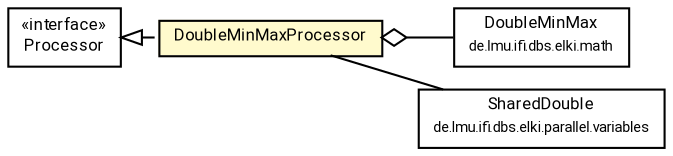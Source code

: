 #!/usr/local/bin/dot
#
# Class diagram 
# Generated by UMLGraph version R5_7_2-60-g0e99a6 (http://www.spinellis.gr/umlgraph/)
#

digraph G {
	graph [fontnames="svg"]
	edge [fontname="Roboto",fontsize=7,labelfontname="Roboto",labelfontsize=7,color="black"];
	node [fontname="Roboto",fontcolor="black",fontsize=8,shape=plaintext,margin=0,width=0,height=0];
	nodesep=0.15;
	ranksep=0.25;
	rankdir=LR;
	// de.lmu.ifi.dbs.elki.math.DoubleMinMax
	c3594641 [label=<<table title="de.lmu.ifi.dbs.elki.math.DoubleMinMax" border="0" cellborder="1" cellspacing="0" cellpadding="2" href="../../math/DoubleMinMax.html" target="_parent">
		<tr><td><table border="0" cellspacing="0" cellpadding="1">
		<tr><td align="center" balign="center"> <font face="Roboto">DoubleMinMax</font> </td></tr>
		<tr><td align="center" balign="center"> <font face="Roboto" point-size="7.0">de.lmu.ifi.dbs.elki.math</font> </td></tr>
		</table></td></tr>
		</table>>, URL="../../math/DoubleMinMax.html"];
	// de.lmu.ifi.dbs.elki.parallel.variables.SharedDouble
	c3594959 [label=<<table title="de.lmu.ifi.dbs.elki.parallel.variables.SharedDouble" border="0" cellborder="1" cellspacing="0" cellpadding="2" href="../variables/SharedDouble.html" target="_parent">
		<tr><td><table border="0" cellspacing="0" cellpadding="1">
		<tr><td align="center" balign="center"> <font face="Roboto">SharedDouble</font> </td></tr>
		<tr><td align="center" balign="center"> <font face="Roboto" point-size="7.0">de.lmu.ifi.dbs.elki.parallel.variables</font> </td></tr>
		</table></td></tr>
		</table>>, URL="../variables/SharedDouble.html"];
	// de.lmu.ifi.dbs.elki.parallel.processor.DoubleMinMaxProcessor
	c3594967 [label=<<table title="de.lmu.ifi.dbs.elki.parallel.processor.DoubleMinMaxProcessor" border="0" cellborder="1" cellspacing="0" cellpadding="2" bgcolor="lemonChiffon" href="DoubleMinMaxProcessor.html" target="_parent">
		<tr><td><table border="0" cellspacing="0" cellpadding="1">
		<tr><td align="center" balign="center"> <font face="Roboto">DoubleMinMaxProcessor</font> </td></tr>
		</table></td></tr>
		</table>>, URL="DoubleMinMaxProcessor.html"];
	// de.lmu.ifi.dbs.elki.parallel.processor.Processor
	c3594969 [label=<<table title="de.lmu.ifi.dbs.elki.parallel.processor.Processor" border="0" cellborder="1" cellspacing="0" cellpadding="2" href="Processor.html" target="_parent">
		<tr><td><table border="0" cellspacing="0" cellpadding="1">
		<tr><td align="center" balign="center"> &#171;interface&#187; </td></tr>
		<tr><td align="center" balign="center"> <font face="Roboto">Processor</font> </td></tr>
		</table></td></tr>
		</table>>, URL="Processor.html"];
	// de.lmu.ifi.dbs.elki.parallel.processor.DoubleMinMaxProcessor implements de.lmu.ifi.dbs.elki.parallel.processor.Processor
	c3594969 -> c3594967 [arrowtail=empty,style=dashed,dir=back,weight=9];
	// de.lmu.ifi.dbs.elki.parallel.processor.DoubleMinMaxProcessor has de.lmu.ifi.dbs.elki.math.DoubleMinMax
	c3594967 -> c3594641 [arrowhead=none,arrowtail=ediamond,dir=back,weight=4];
	// de.lmu.ifi.dbs.elki.parallel.processor.DoubleMinMaxProcessor assoc de.lmu.ifi.dbs.elki.parallel.variables.SharedDouble
	c3594967 -> c3594959 [arrowhead=none,weight=2];
}

